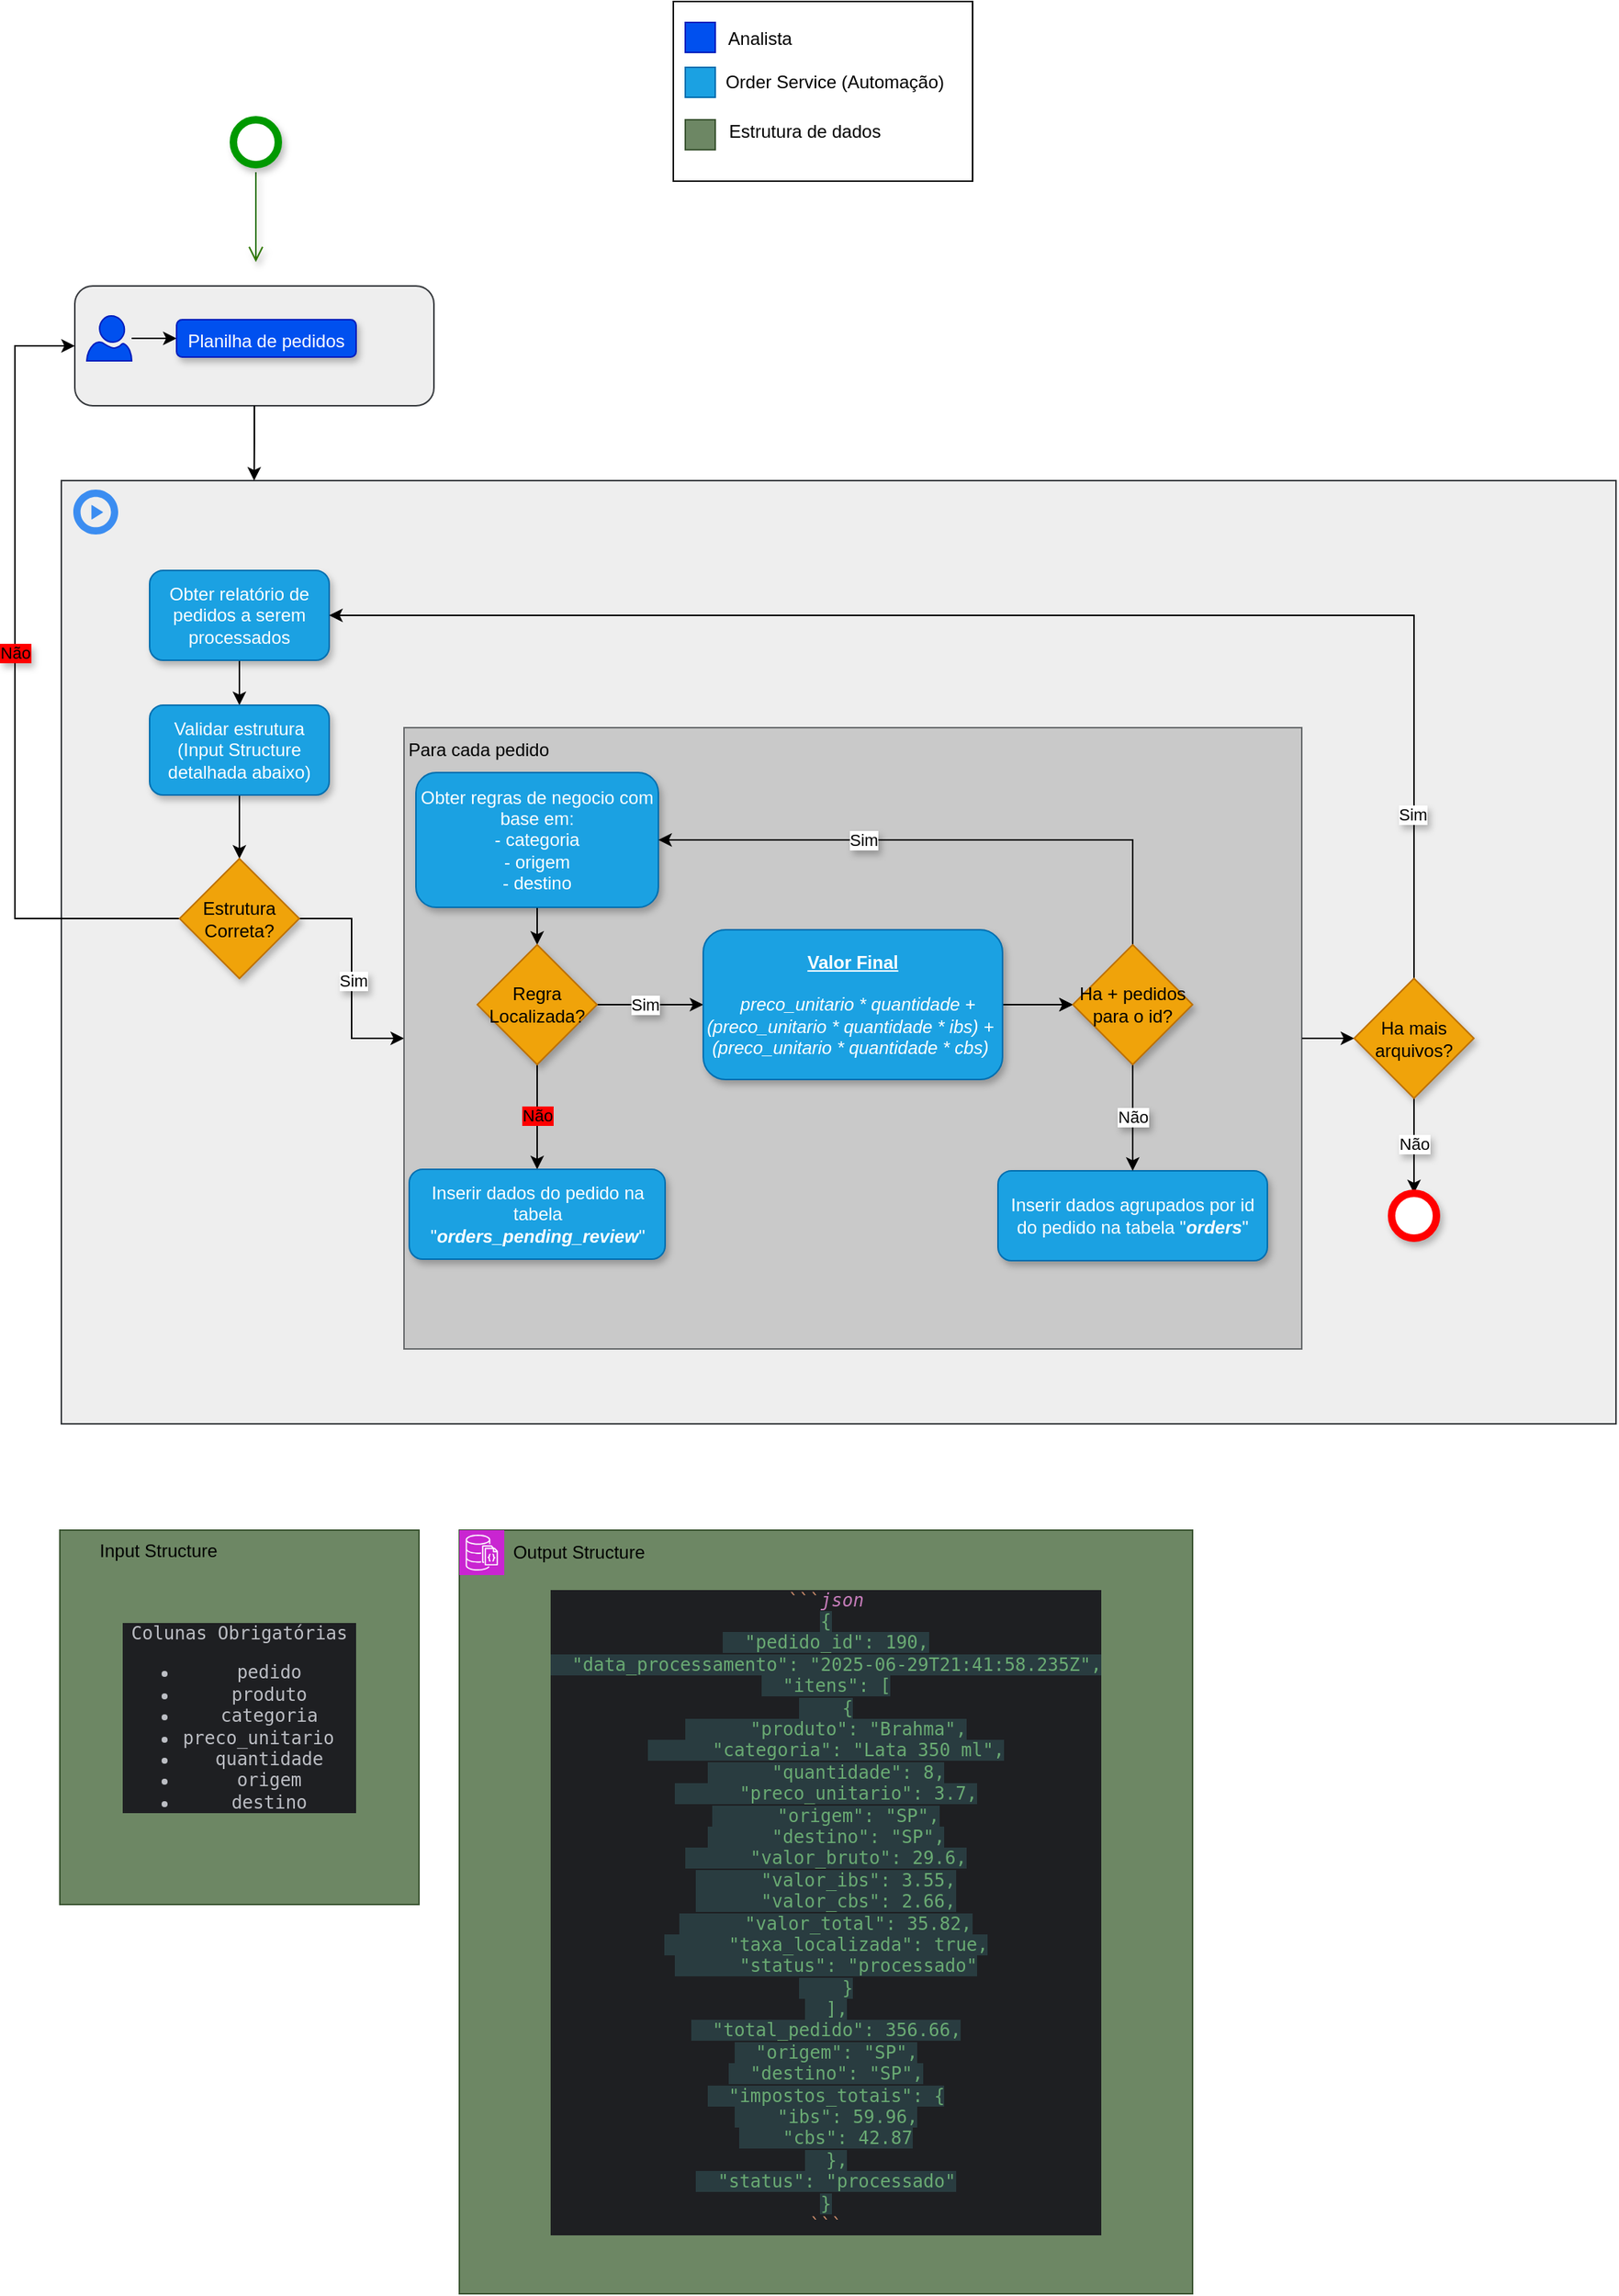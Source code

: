 <mxfile version="27.1.6">
  <diagram name="Página-1" id="vPgf1xZeiEcLqsqZEFpn">
    <mxGraphModel dx="2169" dy="1897" grid="1" gridSize="10" guides="1" tooltips="1" connect="1" arrows="1" fold="1" page="1" pageScale="1" pageWidth="827" pageHeight="1169" math="0" shadow="0">
      <root>
        <mxCell id="0" />
        <mxCell id="1" parent="0" />
        <mxCell id="Nn79eFRfWTM6lQJZiUE8-1" value="" style="rounded=1;whiteSpace=wrap;html=1;fillColor=#eeeeee;strokeColor=#36393d;" vertex="1" parent="1">
          <mxGeometry x="10" y="40" width="240" height="80" as="geometry" />
        </mxCell>
        <mxCell id="Nn79eFRfWTM6lQJZiUE8-4" value="" style="edgeStyle=orthogonalEdgeStyle;rounded=0;orthogonalLoop=1;jettySize=auto;html=1;" edge="1" parent="1" source="Nn79eFRfWTM6lQJZiUE8-2" target="Nn79eFRfWTM6lQJZiUE8-3">
          <mxGeometry relative="1" as="geometry" />
        </mxCell>
        <mxCell id="Nn79eFRfWTM6lQJZiUE8-3" value="Planilha de pedidos" style="whiteSpace=wrap;html=1;verticalAlign=top;align=center;fillColor=#0050ef;fontColor=#ffffff;strokeColor=#001DBC;rounded=1;shadow=1;" vertex="1" parent="1">
          <mxGeometry x="78" y="62.5" width="120" height="25" as="geometry" />
        </mxCell>
        <mxCell id="Nn79eFRfWTM6lQJZiUE8-2" value="" style="verticalLabelPosition=bottom;html=1;verticalAlign=top;align=center;strokeColor=#001DBC;fillColor=#0050ef;shape=mxgraph.azure.user;fontColor=#ffffff;" vertex="1" parent="1">
          <mxGeometry x="18" y="60" width="30" height="30" as="geometry" />
        </mxCell>
        <mxCell id="Nn79eFRfWTM6lQJZiUE8-6" value="" style="rounded=0;whiteSpace=wrap;html=1;fillColor=#eeeeee;strokeColor=#36393d;" vertex="1" parent="1">
          <mxGeometry x="1" y="170" width="1039" height="630" as="geometry" />
        </mxCell>
        <mxCell id="Nn79eFRfWTM6lQJZiUE8-14" value="" style="edgeStyle=orthogonalEdgeStyle;rounded=0;orthogonalLoop=1;jettySize=auto;html=1;" edge="1" parent="1" source="Nn79eFRfWTM6lQJZiUE8-8" target="Nn79eFRfWTM6lQJZiUE8-13">
          <mxGeometry relative="1" as="geometry" />
        </mxCell>
        <mxCell id="Nn79eFRfWTM6lQJZiUE8-8" value="Obter relatório de pedidos a serem processados" style="whiteSpace=wrap;html=1;rounded=1;fillColor=#1ba1e2;fontColor=#ffffff;strokeColor=#006EAF;shadow=1;" vertex="1" parent="1">
          <mxGeometry x="60" y="230" width="120" height="60" as="geometry" />
        </mxCell>
        <mxCell id="Nn79eFRfWTM6lQJZiUE8-11" value="" style="shape=image;html=1;verticalAlign=top;verticalLabelPosition=bottom;labelBackgroundColor=#ffffff;imageAspect=0;aspect=fixed;image=https://cdn3.iconfinder.com/data/icons/document-icons-2/30/647714-excel-128.png" vertex="1" parent="1">
          <mxGeometry x="192" y="80" width="22" height="22" as="geometry" />
        </mxCell>
        <mxCell id="Nn79eFRfWTM6lQJZiUE8-12" value="" style="shape=image;html=1;verticalAlign=top;verticalLabelPosition=bottom;labelBackgroundColor=#ffffff;imageAspect=0;aspect=fixed;image=https://cdn3.iconfinder.com/data/icons/document-icons-2/30/647714-excel-128.png" vertex="1" parent="1">
          <mxGeometry x="170" y="280" width="22" height="22" as="geometry" />
        </mxCell>
        <mxCell id="Nn79eFRfWTM6lQJZiUE8-16" value="" style="edgeStyle=orthogonalEdgeStyle;rounded=0;orthogonalLoop=1;jettySize=auto;html=1;" edge="1" parent="1" source="Nn79eFRfWTM6lQJZiUE8-13" target="Nn79eFRfWTM6lQJZiUE8-15">
          <mxGeometry relative="1" as="geometry" />
        </mxCell>
        <mxCell id="Nn79eFRfWTM6lQJZiUE8-13" value="Validar estrutura&lt;div&gt;(Input Structure detalhada abaixo)&lt;/div&gt;" style="whiteSpace=wrap;html=1;fillColor=#1ba1e2;fontColor=#ffffff;strokeColor=#006EAF;rounded=1;glass=0;shadow=1;" vertex="1" parent="1">
          <mxGeometry x="60" y="320" width="120" height="60" as="geometry" />
        </mxCell>
        <mxCell id="Nn79eFRfWTM6lQJZiUE8-17" style="edgeStyle=orthogonalEdgeStyle;rounded=0;orthogonalLoop=1;jettySize=auto;html=1;entryX=0;entryY=0.5;entryDx=0;entryDy=0;exitX=0;exitY=0.5;exitDx=0;exitDy=0;" edge="1" parent="1" source="Nn79eFRfWTM6lQJZiUE8-15" target="Nn79eFRfWTM6lQJZiUE8-1">
          <mxGeometry relative="1" as="geometry">
            <Array as="points">
              <mxPoint x="-30" y="462" />
              <mxPoint x="-30" y="80" />
            </Array>
          </mxGeometry>
        </mxCell>
        <mxCell id="Nn79eFRfWTM6lQJZiUE8-18" value="Não" style="edgeLabel;html=1;align=center;verticalAlign=middle;resizable=0;points=[];labelBackgroundColor=#FF0000;textShadow=1;" vertex="1" connectable="0" parent="Nn79eFRfWTM6lQJZiUE8-17">
          <mxGeometry x="0.079" relative="1" as="geometry">
            <mxPoint as="offset" />
          </mxGeometry>
        </mxCell>
        <mxCell id="Nn79eFRfWTM6lQJZiUE8-23" value="" style="edgeStyle=orthogonalEdgeStyle;rounded=0;orthogonalLoop=1;jettySize=auto;html=1;" edge="1" parent="1" source="Nn79eFRfWTM6lQJZiUE8-15" target="Nn79eFRfWTM6lQJZiUE8-22">
          <mxGeometry relative="1" as="geometry" />
        </mxCell>
        <mxCell id="Nn79eFRfWTM6lQJZiUE8-106" value="Sim" style="edgeLabel;html=1;align=center;verticalAlign=middle;resizable=0;points=[];textShadow=1;" vertex="1" connectable="0" parent="Nn79eFRfWTM6lQJZiUE8-23">
          <mxGeometry x="-0.238" y="2" relative="1" as="geometry">
            <mxPoint x="-1" y="19" as="offset" />
          </mxGeometry>
        </mxCell>
        <mxCell id="Nn79eFRfWTM6lQJZiUE8-15" value="Estrutura&lt;div&gt;Correta?&lt;/div&gt;" style="rhombus;whiteSpace=wrap;html=1;fillColor=#f0a30a;fontColor=#000000;strokeColor=#BD7000;rounded=0;shadow=1;" vertex="1" parent="1">
          <mxGeometry x="80" y="422.5" width="80" height="80" as="geometry" />
        </mxCell>
        <mxCell id="Nn79eFRfWTM6lQJZiUE8-64" style="edgeStyle=orthogonalEdgeStyle;rounded=0;orthogonalLoop=1;jettySize=auto;html=1;entryX=0;entryY=0.5;entryDx=0;entryDy=0;" edge="1" parent="1" source="Nn79eFRfWTM6lQJZiUE8-22" target="Nn79eFRfWTM6lQJZiUE8-63">
          <mxGeometry relative="1" as="geometry" />
        </mxCell>
        <mxCell id="Nn79eFRfWTM6lQJZiUE8-22" value="" style="rounded=0;whiteSpace=wrap;html=1;fillColor=#B9B9B9;strokeColor=#36393d;opacity=70;" vertex="1" parent="1">
          <mxGeometry x="230" y="335" width="600" height="415" as="geometry" />
        </mxCell>
        <mxCell id="Nn79eFRfWTM6lQJZiUE8-25" value="Para cada pedido" style="text;html=1;align=center;verticalAlign=middle;whiteSpace=wrap;rounded=0;" vertex="1" parent="1">
          <mxGeometry x="230" y="335" width="100" height="30" as="geometry" />
        </mxCell>
        <mxCell id="Nn79eFRfWTM6lQJZiUE8-26" value="" style="shape=image;html=1;verticalAlign=top;verticalLabelPosition=bottom;labelBackgroundColor=#ffffff;imageAspect=0;aspect=fixed;image=https://cdn2.iconfinder.com/data/icons/navigation-set-arrows-part-two/32/Double_Loop-128.png" vertex="1" parent="1">
          <mxGeometry x="330" y="341" width="18" height="18" as="geometry" />
        </mxCell>
        <mxCell id="Nn79eFRfWTM6lQJZiUE8-30" style="edgeStyle=orthogonalEdgeStyle;rounded=0;orthogonalLoop=1;jettySize=auto;html=1;entryX=0.5;entryY=0;entryDx=0;entryDy=0;" edge="1" parent="1" source="Nn79eFRfWTM6lQJZiUE8-27" target="Nn79eFRfWTM6lQJZiUE8-28">
          <mxGeometry relative="1" as="geometry" />
        </mxCell>
        <mxCell id="Nn79eFRfWTM6lQJZiUE8-27" value="Obter regras de negocio com base em:&lt;div&gt;- categoria&lt;/div&gt;&lt;div&gt;- origem&lt;/div&gt;&lt;div&gt;- destino&lt;/div&gt;" style="whiteSpace=wrap;html=1;fillColor=#1ba1e2;fontColor=#ffffff;strokeColor=#006EAF;rounded=1;shadow=1;" vertex="1" parent="1">
          <mxGeometry x="238" y="365" width="162" height="90" as="geometry" />
        </mxCell>
        <mxCell id="Nn79eFRfWTM6lQJZiUE8-32" value="" style="edgeStyle=orthogonalEdgeStyle;rounded=0;orthogonalLoop=1;jettySize=auto;html=1;" edge="1" parent="1" source="Nn79eFRfWTM6lQJZiUE8-28" target="Nn79eFRfWTM6lQJZiUE8-31">
          <mxGeometry relative="1" as="geometry" />
        </mxCell>
        <mxCell id="Nn79eFRfWTM6lQJZiUE8-33" value="Sim" style="edgeLabel;html=1;align=center;verticalAlign=middle;resizable=0;points=[];textShadow=1;" vertex="1" connectable="0" parent="Nn79eFRfWTM6lQJZiUE8-32">
          <mxGeometry x="-0.3" y="-2" relative="1" as="geometry">
            <mxPoint x="7" y="-2" as="offset" />
          </mxGeometry>
        </mxCell>
        <mxCell id="Nn79eFRfWTM6lQJZiUE8-35" value="" style="edgeStyle=orthogonalEdgeStyle;rounded=0;orthogonalLoop=1;jettySize=auto;html=1;" edge="1" parent="1" source="Nn79eFRfWTM6lQJZiUE8-28" target="Nn79eFRfWTM6lQJZiUE8-34">
          <mxGeometry relative="1" as="geometry" />
        </mxCell>
        <mxCell id="Nn79eFRfWTM6lQJZiUE8-36" value="Não" style="edgeLabel;html=1;align=center;verticalAlign=middle;resizable=0;points=[];labelBackgroundColor=#FF0000;" vertex="1" connectable="0" parent="Nn79eFRfWTM6lQJZiUE8-35">
          <mxGeometry x="-0.04" relative="1" as="geometry">
            <mxPoint as="offset" />
          </mxGeometry>
        </mxCell>
        <mxCell id="Nn79eFRfWTM6lQJZiUE8-28" value="Regra&lt;div&gt;Localizada?&lt;/div&gt;" style="rhombus;whiteSpace=wrap;html=1;fillColor=#f0a30a;strokeColor=#BD7000;fontColor=#000000;shadow=1;" vertex="1" parent="1">
          <mxGeometry x="279" y="480" width="80" height="80" as="geometry" />
        </mxCell>
        <mxCell id="Nn79eFRfWTM6lQJZiUE8-40" value="" style="edgeStyle=orthogonalEdgeStyle;rounded=0;orthogonalLoop=1;jettySize=auto;html=1;" edge="1" parent="1" source="Nn79eFRfWTM6lQJZiUE8-31" target="Nn79eFRfWTM6lQJZiUE8-39">
          <mxGeometry relative="1" as="geometry" />
        </mxCell>
        <mxCell id="Nn79eFRfWTM6lQJZiUE8-107" value="" style="edgeStyle=orthogonalEdgeStyle;rounded=0;orthogonalLoop=1;jettySize=auto;html=1;" edge="1" parent="1" source="Nn79eFRfWTM6lQJZiUE8-31" target="Nn79eFRfWTM6lQJZiUE8-39">
          <mxGeometry relative="1" as="geometry" />
        </mxCell>
        <mxCell id="Nn79eFRfWTM6lQJZiUE8-31" value="&lt;div&gt;&lt;u style=&quot;&quot;&gt;&lt;b&gt;Valor Final&lt;/b&gt;&lt;/u&gt;&lt;/div&gt;&lt;div&gt;&lt;u style=&quot;&quot;&gt;&lt;b&gt;&lt;br&gt;&lt;/b&gt;&lt;/u&gt;&lt;/div&gt;&lt;div&gt;&lt;b&gt;&amp;nbsp;&lt;/b&gt;&lt;i style=&quot;&quot;&gt;&lt;b&gt;&amp;nbsp;&lt;/b&gt;preco_unitario * quantidade +(preco_unitario * quantidade * ibs) +&amp;nbsp; &lt;/i&gt;&lt;span style=&quot;background-color: transparent; color: light-dark(rgb(255, 255, 255), rgb(18, 18, 18));&quot;&gt;&lt;i style=&quot;&quot;&gt;(preco_unitario * quantidade * cbs)&amp;nbsp;&lt;/i&gt;&lt;/span&gt;&lt;/div&gt;" style="whiteSpace=wrap;html=1;fillColor=#1ba1e2;fontColor=#ffffff;strokeColor=#006EAF;rounded=1;shadow=1;" vertex="1" parent="1">
          <mxGeometry x="430" y="470" width="200" height="100" as="geometry" />
        </mxCell>
        <object label="Inserir dados do pedido na tabela &quot;&lt;b&gt;&lt;i&gt;orders_pending_review&lt;/i&gt;&lt;/b&gt;&#39;&#39;" tooltip="teste" id="Nn79eFRfWTM6lQJZiUE8-34">
          <mxCell style="whiteSpace=wrap;html=1;fillColor=#1ba1e2;fontColor=#ffffff;strokeColor=#006EAF;rounded=1;shadow=1;" vertex="1" parent="1">
            <mxGeometry x="233.5" y="630" width="171" height="60" as="geometry" />
          </mxCell>
        </object>
        <mxCell id="Nn79eFRfWTM6lQJZiUE8-37" value="&lt;div&gt;Inserir dados agrupados por id do pedido na tabela &quot;&lt;b&gt;&lt;i&gt;orders&lt;/i&gt;&lt;/b&gt;&quot;&lt;/div&gt;" style="whiteSpace=wrap;html=1;fillColor=#1ba1e2;fontColor=#ffffff;strokeColor=#006EAF;rounded=1;shadow=1;" vertex="1" parent="1">
          <mxGeometry x="627" y="631" width="180" height="60" as="geometry" />
        </mxCell>
        <mxCell id="Nn79eFRfWTM6lQJZiUE8-41" style="edgeStyle=orthogonalEdgeStyle;rounded=0;orthogonalLoop=1;jettySize=auto;html=1;entryX=1;entryY=0.5;entryDx=0;entryDy=0;" edge="1" parent="1" source="Nn79eFRfWTM6lQJZiUE8-39" target="Nn79eFRfWTM6lQJZiUE8-27">
          <mxGeometry relative="1" as="geometry">
            <Array as="points">
              <mxPoint x="717" y="410" />
            </Array>
          </mxGeometry>
        </mxCell>
        <mxCell id="Nn79eFRfWTM6lQJZiUE8-42" value="Sim" style="edgeLabel;html=1;align=center;verticalAlign=middle;resizable=0;points=[];textShadow=1;" vertex="1" connectable="0" parent="Nn79eFRfWTM6lQJZiUE8-41">
          <mxGeometry x="0.294" y="4" relative="1" as="geometry">
            <mxPoint y="-4" as="offset" />
          </mxGeometry>
        </mxCell>
        <mxCell id="Nn79eFRfWTM6lQJZiUE8-43" style="edgeStyle=orthogonalEdgeStyle;rounded=0;orthogonalLoop=1;jettySize=auto;html=1;entryX=0.5;entryY=0;entryDx=0;entryDy=0;" edge="1" parent="1" source="Nn79eFRfWTM6lQJZiUE8-39" target="Nn79eFRfWTM6lQJZiUE8-37">
          <mxGeometry relative="1" as="geometry" />
        </mxCell>
        <mxCell id="Nn79eFRfWTM6lQJZiUE8-44" value="Não" style="edgeLabel;html=1;align=center;verticalAlign=middle;resizable=0;points=[];textShadow=1;" vertex="1" connectable="0" parent="Nn79eFRfWTM6lQJZiUE8-43">
          <mxGeometry x="-0.02" y="2" relative="1" as="geometry">
            <mxPoint x="-2" as="offset" />
          </mxGeometry>
        </mxCell>
        <mxCell id="Nn79eFRfWTM6lQJZiUE8-39" value="Ha + pedidos&lt;div&gt;para o id?&lt;/div&gt;" style="rhombus;whiteSpace=wrap;html=1;fillColor=#f0a30a;fontColor=#000000;strokeColor=#BD7000;shadow=1;" vertex="1" parent="1">
          <mxGeometry x="677" y="480" width="80" height="80" as="geometry" />
        </mxCell>
        <mxCell id="Nn79eFRfWTM6lQJZiUE8-50" value="&lt;div style=&quot;background-color: rgb(30, 31, 34); color: rgb(188, 190, 196);&quot;&gt;&lt;pre style=&quot;font-family:&#39;JetBrains Mono&#39;,monospace;font-size:9,8pt;&quot;&gt;&lt;div&gt;Colunas Obrigatórias&lt;/div&gt;&lt;ul&gt;&lt;li&gt;pedido&lt;/li&gt;&lt;li&gt;produto&lt;/li&gt;&lt;li&gt;categoria&lt;/li&gt;&lt;li&gt;preco_unitario  &lt;/li&gt;&lt;li&gt;quantidade&lt;/li&gt;&lt;li&gt;origem&lt;/li&gt;&lt;li&gt;destino&lt;/li&gt;&lt;/ul&gt;&lt;/pre&gt;&lt;/div&gt;" style="rounded=0;whiteSpace=wrap;html=1;fillColor=#6d8764;strokeColor=#3A5431;fontColor=#ffffff;" vertex="1" parent="1">
          <mxGeometry y="871" width="240" height="250" as="geometry" />
        </mxCell>
        <mxCell id="Nn79eFRfWTM6lQJZiUE8-70" value="" style="edgeStyle=orthogonalEdgeStyle;rounded=0;orthogonalLoop=1;jettySize=auto;html=1;" edge="1" parent="1" source="Nn79eFRfWTM6lQJZiUE8-63" target="Nn79eFRfWTM6lQJZiUE8-69">
          <mxGeometry relative="1" as="geometry" />
        </mxCell>
        <mxCell id="Nn79eFRfWTM6lQJZiUE8-71" value="Não" style="edgeLabel;html=1;align=center;verticalAlign=middle;resizable=0;points=[];textShadow=1;" vertex="1" connectable="0" parent="Nn79eFRfWTM6lQJZiUE8-70">
          <mxGeometry x="0.153" y="1" relative="1" as="geometry">
            <mxPoint x="-1" y="-6" as="offset" />
          </mxGeometry>
        </mxCell>
        <mxCell id="Nn79eFRfWTM6lQJZiUE8-72" style="edgeStyle=orthogonalEdgeStyle;rounded=0;orthogonalLoop=1;jettySize=auto;html=1;entryX=1;entryY=0.5;entryDx=0;entryDy=0;" edge="1" parent="1" source="Nn79eFRfWTM6lQJZiUE8-63" target="Nn79eFRfWTM6lQJZiUE8-8">
          <mxGeometry relative="1" as="geometry">
            <Array as="points">
              <mxPoint x="905" y="260" />
            </Array>
          </mxGeometry>
        </mxCell>
        <mxCell id="Nn79eFRfWTM6lQJZiUE8-73" value="Sim" style="edgeLabel;html=1;align=center;verticalAlign=middle;resizable=0;points=[];textShadow=1;" vertex="1" connectable="0" parent="Nn79eFRfWTM6lQJZiUE8-72">
          <mxGeometry x="-0.773" y="1" relative="1" as="geometry">
            <mxPoint as="offset" />
          </mxGeometry>
        </mxCell>
        <mxCell id="Nn79eFRfWTM6lQJZiUE8-63" value="Ha mais arquivos?" style="rhombus;whiteSpace=wrap;html=1;fillColor=#f0a30a;fontColor=#000000;strokeColor=#BD7000;shadow=1;" vertex="1" parent="1">
          <mxGeometry x="865" y="502.5" width="80" height="80" as="geometry" />
        </mxCell>
        <mxCell id="Nn79eFRfWTM6lQJZiUE8-69" value="" style="shape=ellipse;html=1;dashed=0;whiteSpace=wrap;aspect=fixed;strokeWidth=5;perimeter=ellipsePerimeter;shadow=1;strokeColor=#FF0000;" vertex="1" parent="1">
          <mxGeometry x="890" y="646" width="30" height="30" as="geometry" />
        </mxCell>
        <mxCell id="Nn79eFRfWTM6lQJZiUE8-76" value="&lt;div style=&quot;background-color: rgb(30, 31, 34); color: rgb(188, 190, 196);&quot;&gt;&lt;pre style=&quot;font-family: &amp;quot;JetBrains Mono&amp;quot;, monospace;&quot;&gt;&lt;span style=&quot;color: rgb(207, 142, 109);&quot;&gt;```&lt;/span&gt;&lt;span style=&quot;color: rgb(199, 125, 187); font-style: italic;&quot;&gt;json&lt;br&gt;&lt;/span&gt;&lt;span style=&quot;color: rgb(106, 171, 115); background-color: rgb(41, 60, 64);&quot;&gt;{&lt;br&gt;&lt;/span&gt;&lt;span style=&quot;color: rgb(106, 171, 115); background-color: rgb(41, 60, 64);&quot;&gt;  &quot;pedido_id&quot;: 190,&lt;br&gt;&lt;/span&gt;&lt;span style=&quot;color: rgb(106, 171, 115); background-color: rgb(41, 60, 64);&quot;&gt;  &quot;data_processamento&quot;: &quot;2025-06-29T21:41:58.235Z&quot;,&lt;br&gt;&lt;/span&gt;&lt;span style=&quot;color: rgb(106, 171, 115); background-color: rgb(41, 60, 64);&quot;&gt;  &quot;itens&quot;: [&lt;br&gt;&lt;/span&gt;&lt;span style=&quot;color: rgb(106, 171, 115); background-color: rgb(41, 60, 64);&quot;&gt;    {&lt;br&gt;&lt;/span&gt;&lt;span style=&quot;color: rgb(106, 171, 115); background-color: rgb(41, 60, 64);&quot;&gt;      &quot;produto&quot;: &quot;Brahma&quot;,&lt;br&gt;&lt;/span&gt;&lt;span style=&quot;color: rgb(106, 171, 115); background-color: rgb(41, 60, 64);&quot;&gt;      &quot;categoria&quot;: &quot;Lata 350 ml&quot;,&lt;br&gt;&lt;/span&gt;&lt;span style=&quot;color: rgb(106, 171, 115); background-color: rgb(41, 60, 64);&quot;&gt;      &quot;quantidade&quot;: 8,&lt;br&gt;&lt;/span&gt;&lt;span style=&quot;color: rgb(106, 171, 115); background-color: rgb(41, 60, 64);&quot;&gt;      &quot;preco_unitario&quot;: 3.7,&lt;br&gt;&lt;/span&gt;&lt;span style=&quot;color: rgb(106, 171, 115); background-color: rgb(41, 60, 64);&quot;&gt;      &quot;origem&quot;: &quot;SP&quot;,&lt;br&gt;&lt;/span&gt;&lt;span style=&quot;color: rgb(106, 171, 115); background-color: rgb(41, 60, 64);&quot;&gt;      &quot;destino&quot;: &quot;SP&quot;,&lt;br&gt;&lt;/span&gt;&lt;span style=&quot;color: rgb(106, 171, 115); background-color: rgb(41, 60, 64);&quot;&gt;      &quot;valor_bruto&quot;: 29.6,&lt;br&gt;&lt;/span&gt;&lt;span style=&quot;color: rgb(106, 171, 115); background-color: rgb(41, 60, 64);&quot;&gt;      &quot;valor_ibs&quot;: 3.55,&lt;br&gt;&lt;/span&gt;&lt;span style=&quot;color: rgb(106, 171, 115); background-color: rgb(41, 60, 64);&quot;&gt;      &quot;valor_cbs&quot;: 2.66,&lt;br&gt;&lt;/span&gt;&lt;span style=&quot;color: rgb(106, 171, 115); background-color: rgb(41, 60, 64);&quot;&gt;      &quot;valor_total&quot;: 35.82,&lt;br&gt;&lt;/span&gt;&lt;span style=&quot;color: rgb(106, 171, 115); background-color: rgb(41, 60, 64);&quot;&gt;      &quot;taxa_localizada&quot;: true,&lt;br&gt;&lt;/span&gt;&lt;span style=&quot;color: rgb(106, 171, 115); background-color: rgb(41, 60, 64);&quot;&gt;      &quot;status&quot;: &quot;processado&quot;&lt;br&gt;&lt;/span&gt;&lt;span style=&quot;color: rgb(106, 171, 115); background-color: rgb(41, 60, 64);&quot;&gt;    }&lt;br&gt;&lt;/span&gt;&lt;span style=&quot;color: rgb(106, 171, 115); background-color: rgb(41, 60, 64);&quot;&gt;  ],&lt;br&gt;&lt;/span&gt;&lt;span style=&quot;color: rgb(106, 171, 115); background-color: rgb(41, 60, 64);&quot;&gt;  &quot;total_pedido&quot;: 356.66,&lt;br&gt;&lt;/span&gt;&lt;span style=&quot;color: rgb(106, 171, 115); background-color: rgb(41, 60, 64);&quot;&gt;  &quot;origem&quot;: &quot;SP&quot;,&lt;br&gt;&lt;/span&gt;&lt;span style=&quot;color: rgb(106, 171, 115); background-color: rgb(41, 60, 64);&quot;&gt;  &quot;destino&quot;: &quot;SP&quot;,&lt;br&gt;&lt;/span&gt;&lt;span style=&quot;color: rgb(106, 171, 115); background-color: rgb(41, 60, 64);&quot;&gt;  &quot;impostos_totais&quot;: {&lt;br&gt;&lt;/span&gt;&lt;span style=&quot;color: rgb(106, 171, 115); background-color: rgb(41, 60, 64);&quot;&gt;    &quot;ibs&quot;: 59.96,&lt;br&gt;&lt;/span&gt;&lt;span style=&quot;color: rgb(106, 171, 115); background-color: rgb(41, 60, 64);&quot;&gt;    &quot;cbs&quot;: 42.87&lt;br&gt;&lt;/span&gt;&lt;span style=&quot;color: rgb(106, 171, 115); background-color: rgb(41, 60, 64);&quot;&gt;  },&lt;br&gt;&lt;/span&gt;&lt;span style=&quot;color: rgb(106, 171, 115); background-color: rgb(41, 60, 64);&quot;&gt;  &quot;status&quot;: &quot;processado&quot;&lt;br&gt;&lt;/span&gt;&lt;span style=&quot;color: rgb(106, 171, 115); background-color: rgb(41, 60, 64);&quot;&gt;}&lt;/span&gt;&lt;span style=&quot;color: rgb(106, 171, 115);&quot;&gt;&lt;br&gt;&lt;/span&gt;&lt;span style=&quot;color: rgb(207, 142, 109);&quot;&gt;```&lt;/span&gt;&lt;/pre&gt;&lt;/div&gt;" style="rounded=0;whiteSpace=wrap;html=1;fillColor=#6d8764;strokeColor=#3A5431;fontColor=#ffffff;" vertex="1" parent="1">
          <mxGeometry x="267" y="871" width="490" height="510" as="geometry" />
        </mxCell>
        <mxCell id="Nn79eFRfWTM6lQJZiUE8-51" value="Output Structure" style="text;html=1;align=center;verticalAlign=middle;whiteSpace=wrap;rounded=0;" vertex="1" parent="1">
          <mxGeometry x="297" y="871" width="100" height="30" as="geometry" />
        </mxCell>
        <mxCell id="Nn79eFRfWTM6lQJZiUE8-53" value="" style="sketch=0;points=[[0,0,0],[0.25,0,0],[0.5,0,0],[0.75,0,0],[1,0,0],[0,1,0],[0.25,1,0],[0.5,1,0],[0.75,1,0],[1,1,0],[0,0.25,0],[0,0.5,0],[0,0.75,0],[1,0.25,0],[1,0.5,0],[1,0.75,0]];outlineConnect=0;fontColor=#232F3E;fillColor=#C925D1;strokeColor=#ffffff;dashed=0;verticalLabelPosition=bottom;verticalAlign=top;align=center;html=1;fontSize=12;fontStyle=0;aspect=fixed;shape=mxgraph.aws4.resourceIcon;resIcon=mxgraph.aws4.documentdb_with_mongodb_compatibility;" vertex="1" parent="1">
          <mxGeometry x="267" y="871" width="30" height="30" as="geometry" />
        </mxCell>
        <mxCell id="Nn79eFRfWTM6lQJZiUE8-77" value="Input Structure" style="text;html=1;align=center;verticalAlign=middle;whiteSpace=wrap;rounded=0;" vertex="1" parent="1">
          <mxGeometry x="16" y="870" width="100" height="30" as="geometry" />
        </mxCell>
        <mxCell id="Nn79eFRfWTM6lQJZiUE8-78" value="" style="shape=image;html=1;verticalAlign=top;verticalLabelPosition=bottom;labelBackgroundColor=#ffffff;imageAspect=0;aspect=fixed;image=https://cdn3.iconfinder.com/data/icons/document-icons-2/30/647714-excel-128.png" vertex="1" parent="1">
          <mxGeometry x="2" y="874" width="22" height="22" as="geometry" />
        </mxCell>
        <mxCell id="Nn79eFRfWTM6lQJZiUE8-99" value="" style="sketch=0;html=1;aspect=fixed;strokeColor=none;shadow=0;fillColor=#3B8DF1;verticalAlign=top;labelPosition=center;verticalLabelPosition=bottom;shape=mxgraph.gcp2.play_start" vertex="1" parent="1">
          <mxGeometry x="9" y="176" width="30" height="30" as="geometry" />
        </mxCell>
        <mxCell id="Nn79eFRfWTM6lQJZiUE8-100" value="" style="rounded=0;whiteSpace=wrap;html=1;" vertex="1" parent="1">
          <mxGeometry x="410" y="-150" width="200" height="120" as="geometry" />
        </mxCell>
        <mxCell id="Nn79eFRfWTM6lQJZiUE8-45" value="" style="rounded=0;whiteSpace=wrap;html=1;fillColor=#0050ef;strokeColor=#001DBC;fontColor=#ffffff;" vertex="1" parent="1">
          <mxGeometry x="418" y="-136" width="20" height="20" as="geometry" />
        </mxCell>
        <mxCell id="Nn79eFRfWTM6lQJZiUE8-48" value="" style="rounded=0;whiteSpace=wrap;html=1;fillColor=#1ba1e2;strokeColor=#006EAF;fontColor=#ffffff;" vertex="1" parent="1">
          <mxGeometry x="418" y="-106" width="20" height="20" as="geometry" />
        </mxCell>
        <mxCell id="Nn79eFRfWTM6lQJZiUE8-57" value="" style="rounded=0;whiteSpace=wrap;html=1;fillColor=#6d8764;strokeColor=#3A5431;fontColor=#ffffff;" vertex="1" parent="1">
          <mxGeometry x="418" y="-71" width="20" height="20" as="geometry" />
        </mxCell>
        <mxCell id="Nn79eFRfWTM6lQJZiUE8-46" value="Analista" style="text;html=1;align=center;verticalAlign=middle;whiteSpace=wrap;rounded=0;" vertex="1" parent="1">
          <mxGeometry x="438" y="-140" width="60" height="30" as="geometry" />
        </mxCell>
        <mxCell id="Nn79eFRfWTM6lQJZiUE8-49" value="Order Service (Automação)" style="text;html=1;align=center;verticalAlign=middle;whiteSpace=wrap;rounded=0;" vertex="1" parent="1">
          <mxGeometry x="438" y="-111" width="160" height="30" as="geometry" />
        </mxCell>
        <mxCell id="Nn79eFRfWTM6lQJZiUE8-58" value="Estrutura de dados" style="text;html=1;align=center;verticalAlign=middle;whiteSpace=wrap;rounded=0;" vertex="1" parent="1">
          <mxGeometry x="438" y="-76" width="120" height="25" as="geometry" />
        </mxCell>
        <mxCell id="Nn79eFRfWTM6lQJZiUE8-103" value="" style="edgeStyle=orthogonalEdgeStyle;html=1;verticalAlign=bottom;endArrow=open;endSize=8;strokeColor=#2D7600;rounded=0;fillColor=#60a917;shadow=1;" edge="1" parent="1">
          <mxGeometry relative="1" as="geometry">
            <mxPoint x="131" y="24" as="targetPoint" />
            <mxPoint x="131" y="-36" as="sourcePoint" />
          </mxGeometry>
        </mxCell>
        <mxCell id="Nn79eFRfWTM6lQJZiUE8-104" value="" style="shape=image;html=1;verticalAlign=top;verticalLabelPosition=bottom;labelBackgroundColor=#ffffff;imageAspect=0;aspect=fixed;image=https://cdn4.iconfinder.com/data/icons/scripting-and-programming-languages/512/660277-Python_logo-128.png" vertex="1" parent="1">
          <mxGeometry x="44" y="161.5" width="59" height="59" as="geometry" />
        </mxCell>
        <mxCell id="Nn79eFRfWTM6lQJZiUE8-108" value="" style="shape=ellipse;html=1;dashed=0;whiteSpace=wrap;aspect=fixed;strokeWidth=5;perimeter=ellipsePerimeter;shadow=1;strokeColor=#009900;" vertex="1" parent="1">
          <mxGeometry x="116" y="-71" width="30" height="30" as="geometry" />
        </mxCell>
        <mxCell id="Nn79eFRfWTM6lQJZiUE8-111" style="edgeStyle=orthogonalEdgeStyle;rounded=0;orthogonalLoop=1;jettySize=auto;html=1;entryX=0.124;entryY=0;entryDx=0;entryDy=0;entryPerimeter=0;" edge="1" parent="1" source="Nn79eFRfWTM6lQJZiUE8-1" target="Nn79eFRfWTM6lQJZiUE8-6">
          <mxGeometry relative="1" as="geometry" />
        </mxCell>
      </root>
    </mxGraphModel>
  </diagram>
</mxfile>
